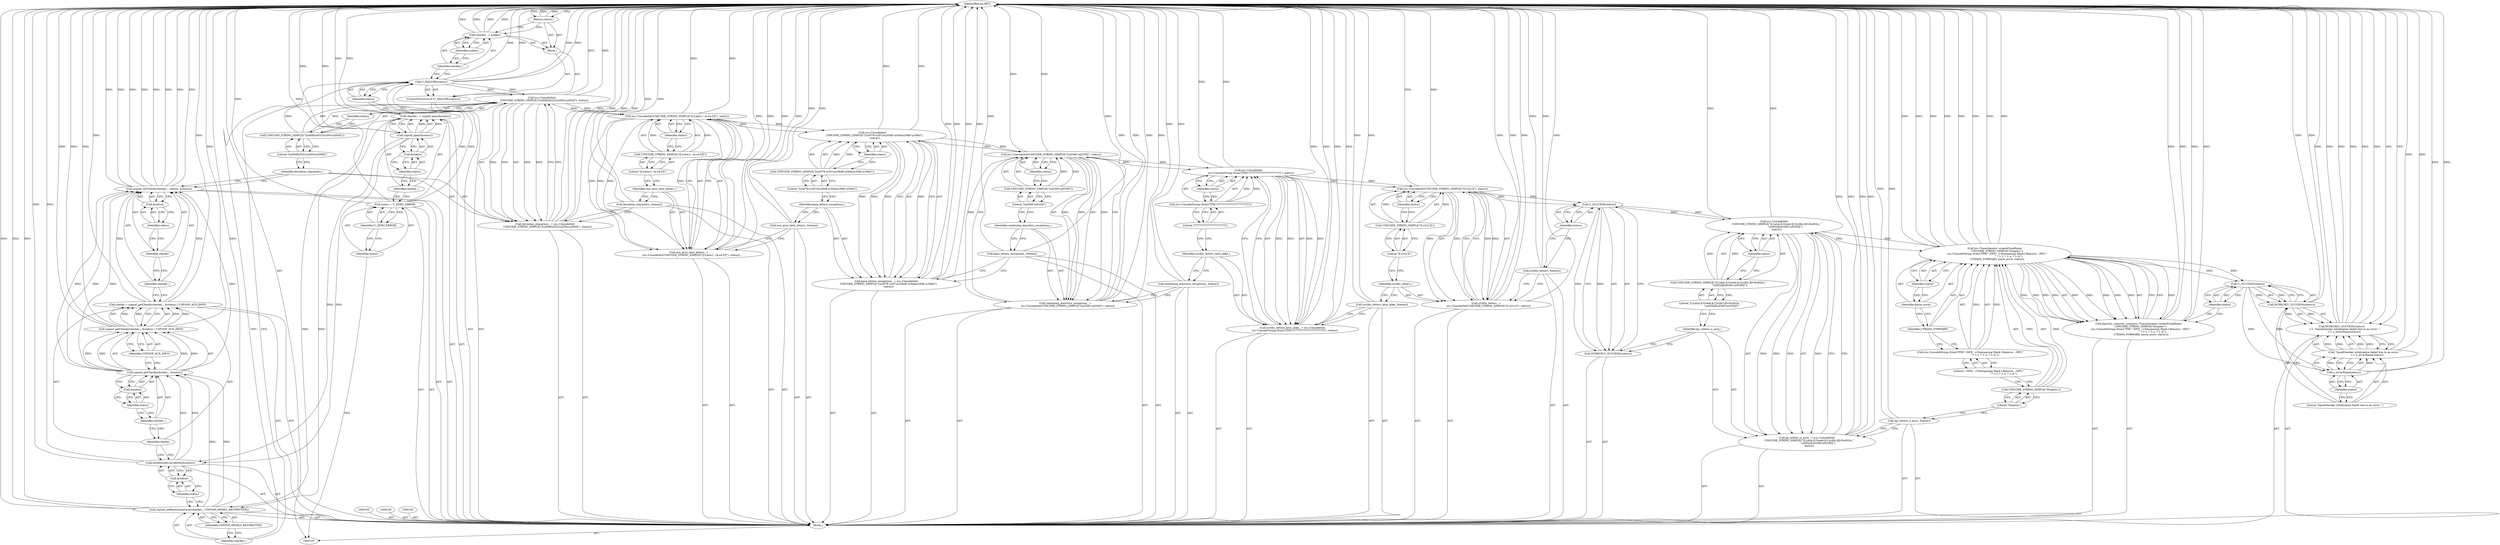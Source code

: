 digraph "0_Chrome_d52b8375cfe5b56194d3df09c18e7b64e5838369" {
"1000212" [label="(MethodReturn,RET)"];
"1000104" [label="(Block,)"];
"1000122" [label="(Call,uspoof_setRestrictionLevel(checker_, USPOOF_HIGHLY_RESTRICTIVE))"];
"1000123" [label="(Identifier,checker_)"];
"1000124" [label="(Identifier,USPOOF_HIGHLY_RESTRICTIVE)"];
"1000125" [label="(Call,SetAllowedUnicodeSet(&status))"];
"1000126" [label="(Call,&status)"];
"1000127" [label="(Identifier,status)"];
"1000129" [label="(Call,checks = uspoof_getChecks(checker_, &status) | USPOOF_AUX_INFO)"];
"1000130" [label="(Identifier,checks)"];
"1000131" [label="(Call,uspoof_getChecks(checker_, &status) | USPOOF_AUX_INFO)"];
"1000132" [label="(Call,uspoof_getChecks(checker_, &status))"];
"1000133" [label="(Identifier,checker_)"];
"1000134" [label="(Call,&status)"];
"1000135" [label="(Identifier,status)"];
"1000136" [label="(Identifier,USPOOF_AUX_INFO)"];
"1000138" [label="(Identifier,checker_)"];
"1000137" [label="(Call,uspoof_setChecks(checker_, checks, &status))"];
"1000139" [label="(Identifier,checks)"];
"1000140" [label="(Call,&status)"];
"1000141" [label="(Identifier,status)"];
"1000142" [label="(Call,deviation_characters_ = icu::UnicodeSet(\n      UNICODE_STRING_SIMPLE(\"[\\u00df\\u03c2\\u200c\\u200d]\"), status))"];
"1000143" [label="(Identifier,deviation_characters_)"];
"1000144" [label="(Call,icu::UnicodeSet(\n      UNICODE_STRING_SIMPLE(\"[\\u00df\\u03c2\\u200c\\u200d]\"), status))"];
"1000146" [label="(Literal,\"[\\u00df\\u03c2\\u200c\\u200d]\")"];
"1000145" [label="(Call,UNICODE_STRING_SIMPLE(\"[\\u00df\\u03c2\\u200c\\u200d]\"))"];
"1000147" [label="(Identifier,status)"];
"1000148" [label="(Call,deviation_characters_.freeze())"];
"1000106" [label="(Call,status = U_ZERO_ERROR)"];
"1000107" [label="(Identifier,status)"];
"1000108" [label="(Identifier,U_ZERO_ERROR)"];
"1000149" [label="(Call,non_ascii_latin_letters_ =\n      icu::UnicodeSet(UNICODE_STRING_SIMPLE(\"[[:Latin:] - [a-zA-Z]]\"), status))"];
"1000150" [label="(Identifier,non_ascii_latin_letters_)"];
"1000152" [label="(Call,UNICODE_STRING_SIMPLE(\"[[:Latin:] - [a-zA-Z]]\"))"];
"1000153" [label="(Literal,\"[[:Latin:] - [a-zA-Z]]\")"];
"1000151" [label="(Call,icu::UnicodeSet(UNICODE_STRING_SIMPLE(\"[[:Latin:] - [a-zA-Z]]\"), status))"];
"1000154" [label="(Identifier,status)"];
"1000155" [label="(Call,non_ascii_latin_letters_.freeze())"];
"1000156" [label="(Call,kana_letters_exceptions_ = icu::UnicodeSet(\n      UNICODE_STRING_SIMPLE(\"[\\u3078-\\u307a\\u30d8-\\u30da\\u30fb-\\u30fe]\"),\n      status))"];
"1000157" [label="(Identifier,kana_letters_exceptions_)"];
"1000158" [label="(Call,icu::UnicodeSet(\n      UNICODE_STRING_SIMPLE(\"[\\u3078-\\u307a\\u30d8-\\u30da\\u30fb-\\u30fe]\"),\n      status))"];
"1000160" [label="(Literal,\"[\\u3078-\\u307a\\u30d8-\\u30da\\u30fb-\\u30fe]\")"];
"1000159" [label="(Call,UNICODE_STRING_SIMPLE(\"[\\u3078-\\u307a\\u30d8-\\u30da\\u30fb-\\u30fe]\"))"];
"1000161" [label="(Identifier,status)"];
"1000162" [label="(Call,kana_letters_exceptions_.freeze())"];
"1000163" [label="(Call,combining_diacritics_exceptions_ =\n      icu::UnicodeSet(UNICODE_STRING_SIMPLE(\"[\\u0300-\\u0339]\"), status))"];
"1000164" [label="(Identifier,combining_diacritics_exceptions_)"];
"1000111" [label="(Call,uspoof_open(&status))"];
"1000109" [label="(Call,checker_ = uspoof_open(&status))"];
"1000110" [label="(Identifier,checker_)"];
"1000112" [label="(Call,&status)"];
"1000113" [label="(Identifier,status)"];
"1000166" [label="(Call,UNICODE_STRING_SIMPLE(\"[\\u0300-\\u0339]\"))"];
"1000167" [label="(Literal,\"[\\u0300-\\u0339]\")"];
"1000165" [label="(Call,icu::UnicodeSet(UNICODE_STRING_SIMPLE(\"[\\u0300-\\u0339]\"), status))"];
"1000168" [label="(Identifier,status)"];
"1000169" [label="(Call,combining_diacritics_exceptions_.freeze())"];
"1000170" [label="(Call,cyrillic_letters_latin_alike_ = icu::UnicodeSet(\n      icu::UnicodeString::fromUTF8(\"[??????????????????????]\"), status))"];
"1000171" [label="(Identifier,cyrillic_letters_latin_alike_)"];
"1000172" [label="(Call,icu::UnicodeSet(\n      icu::UnicodeString::fromUTF8(\"[??????????????????????]\"), status))"];
"1000174" [label="(Literal,\"[??????????????????????]\")"];
"1000173" [label="(Call,icu::UnicodeString::fromUTF8(\"[??????????????????????]\"))"];
"1000175" [label="(Identifier,status)"];
"1000176" [label="(Call,cyrillic_letters_latin_alike_.freeze())"];
"1000177" [label="(Call,cyrillic_letters_ =\n      icu::UnicodeSet(UNICODE_STRING_SIMPLE(\"[[:Cyrl:]]\"), status))"];
"1000178" [label="(Identifier,cyrillic_letters_)"];
"1000180" [label="(Call,UNICODE_STRING_SIMPLE(\"[[:Cyrl:]]\"))"];
"1000181" [label="(Literal,\"[[:Cyrl:]]\")"];
"1000182" [label="(Identifier,status)"];
"1000179" [label="(Call,icu::UnicodeSet(UNICODE_STRING_SIMPLE(\"[[:Cyrl:]]\"), status))"];
"1000183" [label="(Call,cyrillic_letters_.freeze())"];
"1000116" [label="(Identifier,status)"];
"1000114" [label="(ControlStructure,if (U_FAILURE(status)))"];
"1000117" [label="(Block,)"];
"1000115" [label="(Call,U_FAILURE(status))"];
"1000186" [label="(Identifier,status)"];
"1000184" [label="(Call,DCHECK(U_SUCCESS(status)))"];
"1000185" [label="(Call,U_SUCCESS(status))"];
"1000187" [label="(Call,lgc_letters_n_ascii_ = icu::UnicodeSet(\n      UNICODE_STRING_SIMPLE(\"[[:Latin:][:Greek:][:Cyrillic:][0-9\\u002e_\"\n                            \"\\u002d][\\u0300-\\u0339]]\"),\n      status))"];
"1000188" [label="(Identifier,lgc_letters_n_ascii_)"];
"1000189" [label="(Call,icu::UnicodeSet(\n      UNICODE_STRING_SIMPLE(\"[[:Latin:][:Greek:][:Cyrillic:][0-9\\u002e_\"\n                            \"\\u002d][\\u0300-\\u0339]]\"),\n      status))"];
"1000191" [label="(Literal,\"[[:Latin:][:Greek:][:Cyrillic:][0-9\\u002e_\"\n                            \"\\u002d][\\u0300-\\u0339]]\")"];
"1000190" [label="(Call,UNICODE_STRING_SIMPLE(\"[[:Latin:][:Greek:][:Cyrillic:][0-9\\u002e_\"\n                            \"\\u002d][\\u0300-\\u0339]]\"))"];
"1000192" [label="(Identifier,status)"];
"1000193" [label="(Call,lgc_letters_n_ascii_.freeze())"];
"1000195" [label="(Call,diacritic_remover_.reset(icu::Transliterator::createFromRules(\n      UNICODE_STRING_SIMPLE(\"DropAcc\"),\n      icu::UnicodeString::fromUTF8(\"::NFD; ::[:Nonspacing Mark:] Remove; ::NFC;\"\n                                   \" ? > l; ? > o; ? > d;\"),\n      UTRANS_FORWARD, parse_error, status)))"];
"1000196" [label="(Call,icu::Transliterator::createFromRules(\n      UNICODE_STRING_SIMPLE(\"DropAcc\"),\n      icu::UnicodeString::fromUTF8(\"::NFD; ::[:Nonspacing Mark:] Remove; ::NFC;\"\n                                   \" ? > l; ? > o; ? > d;\"),\n      UTRANS_FORWARD, parse_error, status))"];
"1000120" [label="(Identifier,nullptr)"];
"1000118" [label="(Call,checker_ = nullptr)"];
"1000119" [label="(Identifier,checker_)"];
"1000198" [label="(Literal,\"DropAcc\")"];
"1000197" [label="(Call,UNICODE_STRING_SIMPLE(\"DropAcc\"))"];
"1000200" [label="(Literal,\"::NFD; ::[:Nonspacing Mark:] Remove; ::NFC;\"\n                                   \" ? > l; ? > o; ? > d;\")"];
"1000199" [label="(Call,icu::UnicodeString::fromUTF8(\"::NFD; ::[:Nonspacing Mark:] Remove; ::NFC;\"\n                                   \" ? > l; ? > o; ? > d;\"))"];
"1000202" [label="(Identifier,parse_error)"];
"1000203" [label="(Identifier,status)"];
"1000201" [label="(Identifier,UTRANS_FORWARD)"];
"1000121" [label="(Return,return;)"];
"1000206" [label="(Call,U_SUCCESS(status))"];
"1000207" [label="(Identifier,status)"];
"1000204" [label="(Call,DCHECK(U_SUCCESS(status))\n       << \"Spoofchecker initalization failed due to an error: \"\n      << u_errorName(status))"];
"1000205" [label="(Call,DCHECK(U_SUCCESS(status)))"];
"1000208" [label="(Call,\"Spoofchecker initalization failed due to an error: \"\n      << u_errorName(status))"];
"1000209" [label="(Literal,\"Spoofchecker initalization failed due to an error: \")"];
"1000211" [label="(Identifier,status)"];
"1000210" [label="(Call,u_errorName(status))"];
"1000212" -> "1000103"  [label="AST: "];
"1000212" -> "1000121"  [label="CFG: "];
"1000212" -> "1000204"  [label="CFG: "];
"1000121" -> "1000212"  [label="DDG: "];
"1000163" -> "1000212"  [label="DDG: "];
"1000163" -> "1000212"  [label="DDG: "];
"1000106" -> "1000212"  [label="DDG: "];
"1000156" -> "1000212"  [label="DDG: "];
"1000156" -> "1000212"  [label="DDG: "];
"1000177" -> "1000212"  [label="DDG: "];
"1000177" -> "1000212"  [label="DDG: "];
"1000187" -> "1000212"  [label="DDG: "];
"1000187" -> "1000212"  [label="DDG: "];
"1000111" -> "1000212"  [label="DDG: "];
"1000158" -> "1000212"  [label="DDG: "];
"1000170" -> "1000212"  [label="DDG: "];
"1000170" -> "1000212"  [label="DDG: "];
"1000125" -> "1000212"  [label="DDG: "];
"1000196" -> "1000212"  [label="DDG: "];
"1000196" -> "1000212"  [label="DDG: "];
"1000196" -> "1000212"  [label="DDG: "];
"1000196" -> "1000212"  [label="DDG: "];
"1000208" -> "1000212"  [label="DDG: "];
"1000149" -> "1000212"  [label="DDG: "];
"1000149" -> "1000212"  [label="DDG: "];
"1000169" -> "1000212"  [label="DDG: "];
"1000189" -> "1000212"  [label="DDG: "];
"1000205" -> "1000212"  [label="DDG: "];
"1000131" -> "1000212"  [label="DDG: "];
"1000131" -> "1000212"  [label="DDG: "];
"1000137" -> "1000212"  [label="DDG: "];
"1000137" -> "1000212"  [label="DDG: "];
"1000137" -> "1000212"  [label="DDG: "];
"1000137" -> "1000212"  [label="DDG: "];
"1000165" -> "1000212"  [label="DDG: "];
"1000195" -> "1000212"  [label="DDG: "];
"1000195" -> "1000212"  [label="DDG: "];
"1000151" -> "1000212"  [label="DDG: "];
"1000155" -> "1000212"  [label="DDG: "];
"1000142" -> "1000212"  [label="DDG: "];
"1000142" -> "1000212"  [label="DDG: "];
"1000115" -> "1000212"  [label="DDG: "];
"1000115" -> "1000212"  [label="DDG: "];
"1000179" -> "1000212"  [label="DDG: "];
"1000204" -> "1000212"  [label="DDG: "];
"1000204" -> "1000212"  [label="DDG: "];
"1000204" -> "1000212"  [label="DDG: "];
"1000148" -> "1000212"  [label="DDG: "];
"1000176" -> "1000212"  [label="DDG: "];
"1000193" -> "1000212"  [label="DDG: "];
"1000210" -> "1000212"  [label="DDG: "];
"1000118" -> "1000212"  [label="DDG: "];
"1000118" -> "1000212"  [label="DDG: "];
"1000172" -> "1000212"  [label="DDG: "];
"1000122" -> "1000212"  [label="DDG: "];
"1000122" -> "1000212"  [label="DDG: "];
"1000144" -> "1000212"  [label="DDG: "];
"1000162" -> "1000212"  [label="DDG: "];
"1000109" -> "1000212"  [label="DDG: "];
"1000183" -> "1000212"  [label="DDG: "];
"1000129" -> "1000212"  [label="DDG: "];
"1000104" -> "1000103"  [label="AST: "];
"1000105" -> "1000104"  [label="AST: "];
"1000106" -> "1000104"  [label="AST: "];
"1000109" -> "1000104"  [label="AST: "];
"1000114" -> "1000104"  [label="AST: "];
"1000122" -> "1000104"  [label="AST: "];
"1000125" -> "1000104"  [label="AST: "];
"1000128" -> "1000104"  [label="AST: "];
"1000129" -> "1000104"  [label="AST: "];
"1000137" -> "1000104"  [label="AST: "];
"1000142" -> "1000104"  [label="AST: "];
"1000148" -> "1000104"  [label="AST: "];
"1000149" -> "1000104"  [label="AST: "];
"1000155" -> "1000104"  [label="AST: "];
"1000156" -> "1000104"  [label="AST: "];
"1000162" -> "1000104"  [label="AST: "];
"1000163" -> "1000104"  [label="AST: "];
"1000169" -> "1000104"  [label="AST: "];
"1000170" -> "1000104"  [label="AST: "];
"1000176" -> "1000104"  [label="AST: "];
"1000177" -> "1000104"  [label="AST: "];
"1000183" -> "1000104"  [label="AST: "];
"1000184" -> "1000104"  [label="AST: "];
"1000187" -> "1000104"  [label="AST: "];
"1000193" -> "1000104"  [label="AST: "];
"1000194" -> "1000104"  [label="AST: "];
"1000195" -> "1000104"  [label="AST: "];
"1000204" -> "1000104"  [label="AST: "];
"1000122" -> "1000104"  [label="AST: "];
"1000122" -> "1000124"  [label="CFG: "];
"1000123" -> "1000122"  [label="AST: "];
"1000124" -> "1000122"  [label="AST: "];
"1000127" -> "1000122"  [label="CFG: "];
"1000122" -> "1000212"  [label="DDG: "];
"1000122" -> "1000212"  [label="DDG: "];
"1000109" -> "1000122"  [label="DDG: "];
"1000122" -> "1000132"  [label="DDG: "];
"1000123" -> "1000122"  [label="AST: "];
"1000123" -> "1000115"  [label="CFG: "];
"1000124" -> "1000123"  [label="CFG: "];
"1000124" -> "1000122"  [label="AST: "];
"1000124" -> "1000123"  [label="CFG: "];
"1000122" -> "1000124"  [label="CFG: "];
"1000125" -> "1000104"  [label="AST: "];
"1000125" -> "1000126"  [label="CFG: "];
"1000126" -> "1000125"  [label="AST: "];
"1000130" -> "1000125"  [label="CFG: "];
"1000125" -> "1000212"  [label="DDG: "];
"1000111" -> "1000125"  [label="DDG: "];
"1000125" -> "1000132"  [label="DDG: "];
"1000126" -> "1000125"  [label="AST: "];
"1000126" -> "1000127"  [label="CFG: "];
"1000127" -> "1000126"  [label="AST: "];
"1000125" -> "1000126"  [label="CFG: "];
"1000127" -> "1000126"  [label="AST: "];
"1000127" -> "1000122"  [label="CFG: "];
"1000126" -> "1000127"  [label="CFG: "];
"1000129" -> "1000104"  [label="AST: "];
"1000129" -> "1000131"  [label="CFG: "];
"1000130" -> "1000129"  [label="AST: "];
"1000131" -> "1000129"  [label="AST: "];
"1000138" -> "1000129"  [label="CFG: "];
"1000129" -> "1000212"  [label="DDG: "];
"1000131" -> "1000129"  [label="DDG: "];
"1000131" -> "1000129"  [label="DDG: "];
"1000129" -> "1000137"  [label="DDG: "];
"1000130" -> "1000129"  [label="AST: "];
"1000130" -> "1000125"  [label="CFG: "];
"1000133" -> "1000130"  [label="CFG: "];
"1000131" -> "1000129"  [label="AST: "];
"1000131" -> "1000136"  [label="CFG: "];
"1000132" -> "1000131"  [label="AST: "];
"1000136" -> "1000131"  [label="AST: "];
"1000129" -> "1000131"  [label="CFG: "];
"1000131" -> "1000212"  [label="DDG: "];
"1000131" -> "1000212"  [label="DDG: "];
"1000131" -> "1000129"  [label="DDG: "];
"1000131" -> "1000129"  [label="DDG: "];
"1000132" -> "1000131"  [label="DDG: "];
"1000132" -> "1000131"  [label="DDG: "];
"1000132" -> "1000131"  [label="AST: "];
"1000132" -> "1000134"  [label="CFG: "];
"1000133" -> "1000132"  [label="AST: "];
"1000134" -> "1000132"  [label="AST: "];
"1000136" -> "1000132"  [label="CFG: "];
"1000132" -> "1000131"  [label="DDG: "];
"1000132" -> "1000131"  [label="DDG: "];
"1000122" -> "1000132"  [label="DDG: "];
"1000125" -> "1000132"  [label="DDG: "];
"1000132" -> "1000137"  [label="DDG: "];
"1000132" -> "1000137"  [label="DDG: "];
"1000133" -> "1000132"  [label="AST: "];
"1000133" -> "1000130"  [label="CFG: "];
"1000135" -> "1000133"  [label="CFG: "];
"1000134" -> "1000132"  [label="AST: "];
"1000134" -> "1000135"  [label="CFG: "];
"1000135" -> "1000134"  [label="AST: "];
"1000132" -> "1000134"  [label="CFG: "];
"1000135" -> "1000134"  [label="AST: "];
"1000135" -> "1000133"  [label="CFG: "];
"1000134" -> "1000135"  [label="CFG: "];
"1000136" -> "1000131"  [label="AST: "];
"1000136" -> "1000132"  [label="CFG: "];
"1000131" -> "1000136"  [label="CFG: "];
"1000138" -> "1000137"  [label="AST: "];
"1000138" -> "1000129"  [label="CFG: "];
"1000139" -> "1000138"  [label="CFG: "];
"1000137" -> "1000104"  [label="AST: "];
"1000137" -> "1000140"  [label="CFG: "];
"1000138" -> "1000137"  [label="AST: "];
"1000139" -> "1000137"  [label="AST: "];
"1000140" -> "1000137"  [label="AST: "];
"1000143" -> "1000137"  [label="CFG: "];
"1000137" -> "1000212"  [label="DDG: "];
"1000137" -> "1000212"  [label="DDG: "];
"1000137" -> "1000212"  [label="DDG: "];
"1000137" -> "1000212"  [label="DDG: "];
"1000132" -> "1000137"  [label="DDG: "];
"1000132" -> "1000137"  [label="DDG: "];
"1000129" -> "1000137"  [label="DDG: "];
"1000139" -> "1000137"  [label="AST: "];
"1000139" -> "1000138"  [label="CFG: "];
"1000141" -> "1000139"  [label="CFG: "];
"1000140" -> "1000137"  [label="AST: "];
"1000140" -> "1000141"  [label="CFG: "];
"1000141" -> "1000140"  [label="AST: "];
"1000137" -> "1000140"  [label="CFG: "];
"1000141" -> "1000140"  [label="AST: "];
"1000141" -> "1000139"  [label="CFG: "];
"1000140" -> "1000141"  [label="CFG: "];
"1000142" -> "1000104"  [label="AST: "];
"1000142" -> "1000144"  [label="CFG: "];
"1000143" -> "1000142"  [label="AST: "];
"1000144" -> "1000142"  [label="AST: "];
"1000148" -> "1000142"  [label="CFG: "];
"1000142" -> "1000212"  [label="DDG: "];
"1000142" -> "1000212"  [label="DDG: "];
"1000144" -> "1000142"  [label="DDG: "];
"1000144" -> "1000142"  [label="DDG: "];
"1000143" -> "1000142"  [label="AST: "];
"1000143" -> "1000137"  [label="CFG: "];
"1000146" -> "1000143"  [label="CFG: "];
"1000144" -> "1000142"  [label="AST: "];
"1000144" -> "1000147"  [label="CFG: "];
"1000145" -> "1000144"  [label="AST: "];
"1000147" -> "1000144"  [label="AST: "];
"1000142" -> "1000144"  [label="CFG: "];
"1000144" -> "1000212"  [label="DDG: "];
"1000144" -> "1000142"  [label="DDG: "];
"1000144" -> "1000142"  [label="DDG: "];
"1000145" -> "1000144"  [label="DDG: "];
"1000115" -> "1000144"  [label="DDG: "];
"1000144" -> "1000151"  [label="DDG: "];
"1000146" -> "1000145"  [label="AST: "];
"1000146" -> "1000143"  [label="CFG: "];
"1000145" -> "1000146"  [label="CFG: "];
"1000145" -> "1000144"  [label="AST: "];
"1000145" -> "1000146"  [label="CFG: "];
"1000146" -> "1000145"  [label="AST: "];
"1000147" -> "1000145"  [label="CFG: "];
"1000145" -> "1000144"  [label="DDG: "];
"1000147" -> "1000144"  [label="AST: "];
"1000147" -> "1000145"  [label="CFG: "];
"1000144" -> "1000147"  [label="CFG: "];
"1000148" -> "1000104"  [label="AST: "];
"1000148" -> "1000142"  [label="CFG: "];
"1000150" -> "1000148"  [label="CFG: "];
"1000148" -> "1000212"  [label="DDG: "];
"1000106" -> "1000104"  [label="AST: "];
"1000106" -> "1000108"  [label="CFG: "];
"1000107" -> "1000106"  [label="AST: "];
"1000108" -> "1000106"  [label="AST: "];
"1000110" -> "1000106"  [label="CFG: "];
"1000106" -> "1000212"  [label="DDG: "];
"1000106" -> "1000115"  [label="DDG: "];
"1000107" -> "1000106"  [label="AST: "];
"1000107" -> "1000103"  [label="CFG: "];
"1000108" -> "1000107"  [label="CFG: "];
"1000108" -> "1000106"  [label="AST: "];
"1000108" -> "1000107"  [label="CFG: "];
"1000106" -> "1000108"  [label="CFG: "];
"1000149" -> "1000104"  [label="AST: "];
"1000149" -> "1000151"  [label="CFG: "];
"1000150" -> "1000149"  [label="AST: "];
"1000151" -> "1000149"  [label="AST: "];
"1000155" -> "1000149"  [label="CFG: "];
"1000149" -> "1000212"  [label="DDG: "];
"1000149" -> "1000212"  [label="DDG: "];
"1000151" -> "1000149"  [label="DDG: "];
"1000151" -> "1000149"  [label="DDG: "];
"1000150" -> "1000149"  [label="AST: "];
"1000150" -> "1000148"  [label="CFG: "];
"1000153" -> "1000150"  [label="CFG: "];
"1000152" -> "1000151"  [label="AST: "];
"1000152" -> "1000153"  [label="CFG: "];
"1000153" -> "1000152"  [label="AST: "];
"1000154" -> "1000152"  [label="CFG: "];
"1000152" -> "1000151"  [label="DDG: "];
"1000153" -> "1000152"  [label="AST: "];
"1000153" -> "1000150"  [label="CFG: "];
"1000152" -> "1000153"  [label="CFG: "];
"1000151" -> "1000149"  [label="AST: "];
"1000151" -> "1000154"  [label="CFG: "];
"1000152" -> "1000151"  [label="AST: "];
"1000154" -> "1000151"  [label="AST: "];
"1000149" -> "1000151"  [label="CFG: "];
"1000151" -> "1000212"  [label="DDG: "];
"1000151" -> "1000149"  [label="DDG: "];
"1000151" -> "1000149"  [label="DDG: "];
"1000152" -> "1000151"  [label="DDG: "];
"1000144" -> "1000151"  [label="DDG: "];
"1000151" -> "1000158"  [label="DDG: "];
"1000154" -> "1000151"  [label="AST: "];
"1000154" -> "1000152"  [label="CFG: "];
"1000151" -> "1000154"  [label="CFG: "];
"1000155" -> "1000104"  [label="AST: "];
"1000155" -> "1000149"  [label="CFG: "];
"1000157" -> "1000155"  [label="CFG: "];
"1000155" -> "1000212"  [label="DDG: "];
"1000156" -> "1000104"  [label="AST: "];
"1000156" -> "1000158"  [label="CFG: "];
"1000157" -> "1000156"  [label="AST: "];
"1000158" -> "1000156"  [label="AST: "];
"1000162" -> "1000156"  [label="CFG: "];
"1000156" -> "1000212"  [label="DDG: "];
"1000156" -> "1000212"  [label="DDG: "];
"1000158" -> "1000156"  [label="DDG: "];
"1000158" -> "1000156"  [label="DDG: "];
"1000157" -> "1000156"  [label="AST: "];
"1000157" -> "1000155"  [label="CFG: "];
"1000160" -> "1000157"  [label="CFG: "];
"1000158" -> "1000156"  [label="AST: "];
"1000158" -> "1000161"  [label="CFG: "];
"1000159" -> "1000158"  [label="AST: "];
"1000161" -> "1000158"  [label="AST: "];
"1000156" -> "1000158"  [label="CFG: "];
"1000158" -> "1000212"  [label="DDG: "];
"1000158" -> "1000156"  [label="DDG: "];
"1000158" -> "1000156"  [label="DDG: "];
"1000159" -> "1000158"  [label="DDG: "];
"1000151" -> "1000158"  [label="DDG: "];
"1000158" -> "1000165"  [label="DDG: "];
"1000160" -> "1000159"  [label="AST: "];
"1000160" -> "1000157"  [label="CFG: "];
"1000159" -> "1000160"  [label="CFG: "];
"1000159" -> "1000158"  [label="AST: "];
"1000159" -> "1000160"  [label="CFG: "];
"1000160" -> "1000159"  [label="AST: "];
"1000161" -> "1000159"  [label="CFG: "];
"1000159" -> "1000158"  [label="DDG: "];
"1000161" -> "1000158"  [label="AST: "];
"1000161" -> "1000159"  [label="CFG: "];
"1000158" -> "1000161"  [label="CFG: "];
"1000162" -> "1000104"  [label="AST: "];
"1000162" -> "1000156"  [label="CFG: "];
"1000164" -> "1000162"  [label="CFG: "];
"1000162" -> "1000212"  [label="DDG: "];
"1000163" -> "1000104"  [label="AST: "];
"1000163" -> "1000165"  [label="CFG: "];
"1000164" -> "1000163"  [label="AST: "];
"1000165" -> "1000163"  [label="AST: "];
"1000169" -> "1000163"  [label="CFG: "];
"1000163" -> "1000212"  [label="DDG: "];
"1000163" -> "1000212"  [label="DDG: "];
"1000165" -> "1000163"  [label="DDG: "];
"1000165" -> "1000163"  [label="DDG: "];
"1000164" -> "1000163"  [label="AST: "];
"1000164" -> "1000162"  [label="CFG: "];
"1000167" -> "1000164"  [label="CFG: "];
"1000111" -> "1000109"  [label="AST: "];
"1000111" -> "1000112"  [label="CFG: "];
"1000112" -> "1000111"  [label="AST: "];
"1000109" -> "1000111"  [label="CFG: "];
"1000111" -> "1000212"  [label="DDG: "];
"1000111" -> "1000109"  [label="DDG: "];
"1000111" -> "1000125"  [label="DDG: "];
"1000109" -> "1000104"  [label="AST: "];
"1000109" -> "1000111"  [label="CFG: "];
"1000110" -> "1000109"  [label="AST: "];
"1000111" -> "1000109"  [label="AST: "];
"1000116" -> "1000109"  [label="CFG: "];
"1000109" -> "1000212"  [label="DDG: "];
"1000111" -> "1000109"  [label="DDG: "];
"1000109" -> "1000122"  [label="DDG: "];
"1000110" -> "1000109"  [label="AST: "];
"1000110" -> "1000106"  [label="CFG: "];
"1000113" -> "1000110"  [label="CFG: "];
"1000112" -> "1000111"  [label="AST: "];
"1000112" -> "1000113"  [label="CFG: "];
"1000113" -> "1000112"  [label="AST: "];
"1000111" -> "1000112"  [label="CFG: "];
"1000113" -> "1000112"  [label="AST: "];
"1000113" -> "1000110"  [label="CFG: "];
"1000112" -> "1000113"  [label="CFG: "];
"1000166" -> "1000165"  [label="AST: "];
"1000166" -> "1000167"  [label="CFG: "];
"1000167" -> "1000166"  [label="AST: "];
"1000168" -> "1000166"  [label="CFG: "];
"1000166" -> "1000165"  [label="DDG: "];
"1000167" -> "1000166"  [label="AST: "];
"1000167" -> "1000164"  [label="CFG: "];
"1000166" -> "1000167"  [label="CFG: "];
"1000165" -> "1000163"  [label="AST: "];
"1000165" -> "1000168"  [label="CFG: "];
"1000166" -> "1000165"  [label="AST: "];
"1000168" -> "1000165"  [label="AST: "];
"1000163" -> "1000165"  [label="CFG: "];
"1000165" -> "1000212"  [label="DDG: "];
"1000165" -> "1000163"  [label="DDG: "];
"1000165" -> "1000163"  [label="DDG: "];
"1000166" -> "1000165"  [label="DDG: "];
"1000158" -> "1000165"  [label="DDG: "];
"1000165" -> "1000172"  [label="DDG: "];
"1000168" -> "1000165"  [label="AST: "];
"1000168" -> "1000166"  [label="CFG: "];
"1000165" -> "1000168"  [label="CFG: "];
"1000169" -> "1000104"  [label="AST: "];
"1000169" -> "1000163"  [label="CFG: "];
"1000171" -> "1000169"  [label="CFG: "];
"1000169" -> "1000212"  [label="DDG: "];
"1000170" -> "1000104"  [label="AST: "];
"1000170" -> "1000172"  [label="CFG: "];
"1000171" -> "1000170"  [label="AST: "];
"1000172" -> "1000170"  [label="AST: "];
"1000176" -> "1000170"  [label="CFG: "];
"1000170" -> "1000212"  [label="DDG: "];
"1000170" -> "1000212"  [label="DDG: "];
"1000172" -> "1000170"  [label="DDG: "];
"1000172" -> "1000170"  [label="DDG: "];
"1000171" -> "1000170"  [label="AST: "];
"1000171" -> "1000169"  [label="CFG: "];
"1000174" -> "1000171"  [label="CFG: "];
"1000172" -> "1000170"  [label="AST: "];
"1000172" -> "1000175"  [label="CFG: "];
"1000173" -> "1000172"  [label="AST: "];
"1000175" -> "1000172"  [label="AST: "];
"1000170" -> "1000172"  [label="CFG: "];
"1000172" -> "1000212"  [label="DDG: "];
"1000172" -> "1000170"  [label="DDG: "];
"1000172" -> "1000170"  [label="DDG: "];
"1000173" -> "1000172"  [label="DDG: "];
"1000165" -> "1000172"  [label="DDG: "];
"1000172" -> "1000179"  [label="DDG: "];
"1000174" -> "1000173"  [label="AST: "];
"1000174" -> "1000171"  [label="CFG: "];
"1000173" -> "1000174"  [label="CFG: "];
"1000173" -> "1000172"  [label="AST: "];
"1000173" -> "1000174"  [label="CFG: "];
"1000174" -> "1000173"  [label="AST: "];
"1000175" -> "1000173"  [label="CFG: "];
"1000173" -> "1000172"  [label="DDG: "];
"1000175" -> "1000172"  [label="AST: "];
"1000175" -> "1000173"  [label="CFG: "];
"1000172" -> "1000175"  [label="CFG: "];
"1000176" -> "1000104"  [label="AST: "];
"1000176" -> "1000170"  [label="CFG: "];
"1000178" -> "1000176"  [label="CFG: "];
"1000176" -> "1000212"  [label="DDG: "];
"1000177" -> "1000104"  [label="AST: "];
"1000177" -> "1000179"  [label="CFG: "];
"1000178" -> "1000177"  [label="AST: "];
"1000179" -> "1000177"  [label="AST: "];
"1000183" -> "1000177"  [label="CFG: "];
"1000177" -> "1000212"  [label="DDG: "];
"1000177" -> "1000212"  [label="DDG: "];
"1000179" -> "1000177"  [label="DDG: "];
"1000179" -> "1000177"  [label="DDG: "];
"1000178" -> "1000177"  [label="AST: "];
"1000178" -> "1000176"  [label="CFG: "];
"1000181" -> "1000178"  [label="CFG: "];
"1000180" -> "1000179"  [label="AST: "];
"1000180" -> "1000181"  [label="CFG: "];
"1000181" -> "1000180"  [label="AST: "];
"1000182" -> "1000180"  [label="CFG: "];
"1000180" -> "1000179"  [label="DDG: "];
"1000181" -> "1000180"  [label="AST: "];
"1000181" -> "1000178"  [label="CFG: "];
"1000180" -> "1000181"  [label="CFG: "];
"1000182" -> "1000179"  [label="AST: "];
"1000182" -> "1000180"  [label="CFG: "];
"1000179" -> "1000182"  [label="CFG: "];
"1000179" -> "1000177"  [label="AST: "];
"1000179" -> "1000182"  [label="CFG: "];
"1000180" -> "1000179"  [label="AST: "];
"1000182" -> "1000179"  [label="AST: "];
"1000177" -> "1000179"  [label="CFG: "];
"1000179" -> "1000212"  [label="DDG: "];
"1000179" -> "1000177"  [label="DDG: "];
"1000179" -> "1000177"  [label="DDG: "];
"1000180" -> "1000179"  [label="DDG: "];
"1000172" -> "1000179"  [label="DDG: "];
"1000179" -> "1000185"  [label="DDG: "];
"1000183" -> "1000104"  [label="AST: "];
"1000183" -> "1000177"  [label="CFG: "];
"1000186" -> "1000183"  [label="CFG: "];
"1000183" -> "1000212"  [label="DDG: "];
"1000116" -> "1000115"  [label="AST: "];
"1000116" -> "1000109"  [label="CFG: "];
"1000115" -> "1000116"  [label="CFG: "];
"1000114" -> "1000104"  [label="AST: "];
"1000115" -> "1000114"  [label="AST: "];
"1000117" -> "1000114"  [label="AST: "];
"1000117" -> "1000114"  [label="AST: "];
"1000118" -> "1000117"  [label="AST: "];
"1000121" -> "1000117"  [label="AST: "];
"1000115" -> "1000114"  [label="AST: "];
"1000115" -> "1000116"  [label="CFG: "];
"1000116" -> "1000115"  [label="AST: "];
"1000119" -> "1000115"  [label="CFG: "];
"1000123" -> "1000115"  [label="CFG: "];
"1000115" -> "1000212"  [label="DDG: "];
"1000115" -> "1000212"  [label="DDG: "];
"1000106" -> "1000115"  [label="DDG: "];
"1000115" -> "1000144"  [label="DDG: "];
"1000186" -> "1000185"  [label="AST: "];
"1000186" -> "1000183"  [label="CFG: "];
"1000185" -> "1000186"  [label="CFG: "];
"1000184" -> "1000104"  [label="AST: "];
"1000184" -> "1000185"  [label="CFG: "];
"1000185" -> "1000184"  [label="AST: "];
"1000188" -> "1000184"  [label="CFG: "];
"1000185" -> "1000184"  [label="DDG: "];
"1000185" -> "1000184"  [label="AST: "];
"1000185" -> "1000186"  [label="CFG: "];
"1000186" -> "1000185"  [label="AST: "];
"1000184" -> "1000185"  [label="CFG: "];
"1000185" -> "1000184"  [label="DDG: "];
"1000179" -> "1000185"  [label="DDG: "];
"1000185" -> "1000189"  [label="DDG: "];
"1000187" -> "1000104"  [label="AST: "];
"1000187" -> "1000189"  [label="CFG: "];
"1000188" -> "1000187"  [label="AST: "];
"1000189" -> "1000187"  [label="AST: "];
"1000193" -> "1000187"  [label="CFG: "];
"1000187" -> "1000212"  [label="DDG: "];
"1000187" -> "1000212"  [label="DDG: "];
"1000189" -> "1000187"  [label="DDG: "];
"1000189" -> "1000187"  [label="DDG: "];
"1000188" -> "1000187"  [label="AST: "];
"1000188" -> "1000184"  [label="CFG: "];
"1000191" -> "1000188"  [label="CFG: "];
"1000189" -> "1000187"  [label="AST: "];
"1000189" -> "1000192"  [label="CFG: "];
"1000190" -> "1000189"  [label="AST: "];
"1000192" -> "1000189"  [label="AST: "];
"1000187" -> "1000189"  [label="CFG: "];
"1000189" -> "1000212"  [label="DDG: "];
"1000189" -> "1000187"  [label="DDG: "];
"1000189" -> "1000187"  [label="DDG: "];
"1000190" -> "1000189"  [label="DDG: "];
"1000185" -> "1000189"  [label="DDG: "];
"1000189" -> "1000196"  [label="DDG: "];
"1000191" -> "1000190"  [label="AST: "];
"1000191" -> "1000188"  [label="CFG: "];
"1000190" -> "1000191"  [label="CFG: "];
"1000190" -> "1000189"  [label="AST: "];
"1000190" -> "1000191"  [label="CFG: "];
"1000191" -> "1000190"  [label="AST: "];
"1000192" -> "1000190"  [label="CFG: "];
"1000190" -> "1000189"  [label="DDG: "];
"1000192" -> "1000189"  [label="AST: "];
"1000192" -> "1000190"  [label="CFG: "];
"1000189" -> "1000192"  [label="CFG: "];
"1000193" -> "1000104"  [label="AST: "];
"1000193" -> "1000187"  [label="CFG: "];
"1000198" -> "1000193"  [label="CFG: "];
"1000193" -> "1000212"  [label="DDG: "];
"1000195" -> "1000104"  [label="AST: "];
"1000195" -> "1000196"  [label="CFG: "];
"1000196" -> "1000195"  [label="AST: "];
"1000207" -> "1000195"  [label="CFG: "];
"1000195" -> "1000212"  [label="DDG: "];
"1000195" -> "1000212"  [label="DDG: "];
"1000196" -> "1000195"  [label="DDG: "];
"1000196" -> "1000195"  [label="DDG: "];
"1000196" -> "1000195"  [label="DDG: "];
"1000196" -> "1000195"  [label="DDG: "];
"1000196" -> "1000195"  [label="DDG: "];
"1000196" -> "1000195"  [label="AST: "];
"1000196" -> "1000203"  [label="CFG: "];
"1000197" -> "1000196"  [label="AST: "];
"1000199" -> "1000196"  [label="AST: "];
"1000201" -> "1000196"  [label="AST: "];
"1000202" -> "1000196"  [label="AST: "];
"1000203" -> "1000196"  [label="AST: "];
"1000195" -> "1000196"  [label="CFG: "];
"1000196" -> "1000212"  [label="DDG: "];
"1000196" -> "1000212"  [label="DDG: "];
"1000196" -> "1000212"  [label="DDG: "];
"1000196" -> "1000212"  [label="DDG: "];
"1000196" -> "1000195"  [label="DDG: "];
"1000196" -> "1000195"  [label="DDG: "];
"1000196" -> "1000195"  [label="DDG: "];
"1000196" -> "1000195"  [label="DDG: "];
"1000196" -> "1000195"  [label="DDG: "];
"1000197" -> "1000196"  [label="DDG: "];
"1000199" -> "1000196"  [label="DDG: "];
"1000189" -> "1000196"  [label="DDG: "];
"1000196" -> "1000206"  [label="DDG: "];
"1000120" -> "1000118"  [label="AST: "];
"1000120" -> "1000119"  [label="CFG: "];
"1000118" -> "1000120"  [label="CFG: "];
"1000118" -> "1000117"  [label="AST: "];
"1000118" -> "1000120"  [label="CFG: "];
"1000119" -> "1000118"  [label="AST: "];
"1000120" -> "1000118"  [label="AST: "];
"1000121" -> "1000118"  [label="CFG: "];
"1000118" -> "1000212"  [label="DDG: "];
"1000118" -> "1000212"  [label="DDG: "];
"1000119" -> "1000118"  [label="AST: "];
"1000119" -> "1000115"  [label="CFG: "];
"1000120" -> "1000119"  [label="CFG: "];
"1000198" -> "1000197"  [label="AST: "];
"1000198" -> "1000193"  [label="CFG: "];
"1000197" -> "1000198"  [label="CFG: "];
"1000197" -> "1000196"  [label="AST: "];
"1000197" -> "1000198"  [label="CFG: "];
"1000198" -> "1000197"  [label="AST: "];
"1000200" -> "1000197"  [label="CFG: "];
"1000197" -> "1000196"  [label="DDG: "];
"1000200" -> "1000199"  [label="AST: "];
"1000200" -> "1000197"  [label="CFG: "];
"1000199" -> "1000200"  [label="CFG: "];
"1000199" -> "1000196"  [label="AST: "];
"1000199" -> "1000200"  [label="CFG: "];
"1000200" -> "1000199"  [label="AST: "];
"1000201" -> "1000199"  [label="CFG: "];
"1000199" -> "1000196"  [label="DDG: "];
"1000202" -> "1000196"  [label="AST: "];
"1000202" -> "1000201"  [label="CFG: "];
"1000203" -> "1000202"  [label="CFG: "];
"1000203" -> "1000196"  [label="AST: "];
"1000203" -> "1000202"  [label="CFG: "];
"1000196" -> "1000203"  [label="CFG: "];
"1000201" -> "1000196"  [label="AST: "];
"1000201" -> "1000199"  [label="CFG: "];
"1000202" -> "1000201"  [label="CFG: "];
"1000121" -> "1000117"  [label="AST: "];
"1000121" -> "1000118"  [label="CFG: "];
"1000212" -> "1000121"  [label="CFG: "];
"1000121" -> "1000212"  [label="DDG: "];
"1000206" -> "1000205"  [label="AST: "];
"1000206" -> "1000207"  [label="CFG: "];
"1000207" -> "1000206"  [label="AST: "];
"1000205" -> "1000206"  [label="CFG: "];
"1000206" -> "1000205"  [label="DDG: "];
"1000196" -> "1000206"  [label="DDG: "];
"1000206" -> "1000210"  [label="DDG: "];
"1000207" -> "1000206"  [label="AST: "];
"1000207" -> "1000195"  [label="CFG: "];
"1000206" -> "1000207"  [label="CFG: "];
"1000204" -> "1000104"  [label="AST: "];
"1000204" -> "1000208"  [label="CFG: "];
"1000205" -> "1000204"  [label="AST: "];
"1000208" -> "1000204"  [label="AST: "];
"1000212" -> "1000204"  [label="CFG: "];
"1000204" -> "1000212"  [label="DDG: "];
"1000204" -> "1000212"  [label="DDG: "];
"1000204" -> "1000212"  [label="DDG: "];
"1000205" -> "1000204"  [label="DDG: "];
"1000208" -> "1000204"  [label="DDG: "];
"1000208" -> "1000204"  [label="DDG: "];
"1000205" -> "1000204"  [label="AST: "];
"1000205" -> "1000206"  [label="CFG: "];
"1000206" -> "1000205"  [label="AST: "];
"1000209" -> "1000205"  [label="CFG: "];
"1000205" -> "1000212"  [label="DDG: "];
"1000205" -> "1000204"  [label="DDG: "];
"1000206" -> "1000205"  [label="DDG: "];
"1000208" -> "1000204"  [label="AST: "];
"1000208" -> "1000210"  [label="CFG: "];
"1000209" -> "1000208"  [label="AST: "];
"1000210" -> "1000208"  [label="AST: "];
"1000204" -> "1000208"  [label="CFG: "];
"1000208" -> "1000212"  [label="DDG: "];
"1000208" -> "1000204"  [label="DDG: "];
"1000208" -> "1000204"  [label="DDG: "];
"1000210" -> "1000208"  [label="DDG: "];
"1000209" -> "1000208"  [label="AST: "];
"1000209" -> "1000205"  [label="CFG: "];
"1000211" -> "1000209"  [label="CFG: "];
"1000211" -> "1000210"  [label="AST: "];
"1000211" -> "1000209"  [label="CFG: "];
"1000210" -> "1000211"  [label="CFG: "];
"1000210" -> "1000208"  [label="AST: "];
"1000210" -> "1000211"  [label="CFG: "];
"1000211" -> "1000210"  [label="AST: "];
"1000208" -> "1000210"  [label="CFG: "];
"1000210" -> "1000212"  [label="DDG: "];
"1000210" -> "1000208"  [label="DDG: "];
"1000206" -> "1000210"  [label="DDG: "];
}
